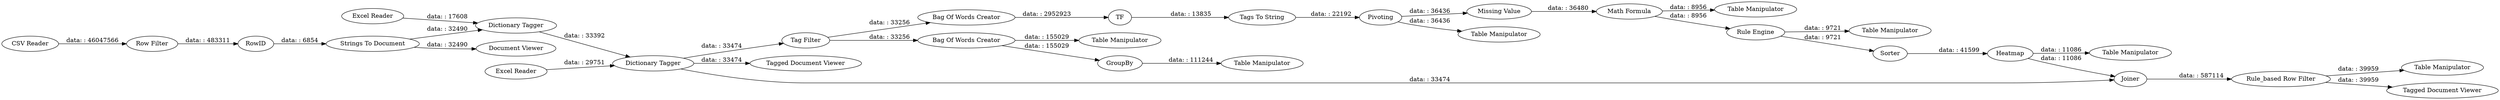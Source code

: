 digraph {
	"4740686487336825127_880" [label="Math Formula"]
	"4740686487336825127_892" [label=Pivoting]
	"4740686487336825127_912" [label="Rule_based Row Filter"]
	"4740686487336825127_313" [label="Missing Value"]
	"4740686487336825127_908" [label=Heatmap]
	"4740686487336825127_131" [label="Excel Reader"]
	"4740686487336825127_891" [label="Tags To String"]
	"4740686487336825127_29" [label="Document Viewer"]
	"4740686487336825127_305" [label="Bag Of Words Creator"]
	"4740686487336825127_136" [label="Tag Filter"]
	"4740686487336825127_901" [label="Table Manipulator"]
	"4740686487336825127_141" [label="Tagged Document Viewer"]
	"4740686487336825127_906" [label="Table Manipulator"]
	"4740686487336825127_913" [label="Table Manipulator"]
	"4740686487336825127_134" [label="Dictionary Tagger"]
	"4740686487336825127_902" [label="Table Manipulator"]
	"4740686487336825127_903" [label="CSV Reader"]
	"4740686487336825127_914" [label="Table Manipulator"]
	"4740686487336825127_21" [label="Strings To Document"]
	"4740686487336825127_907" [label="Table Manipulator"]
	"4740686487336825127_138" [label="Dictionary Tagger"]
	"4740686487336825127_132" [label="Excel Reader"]
	"4740686487336825127_309" [label="Rule Engine"]
	"4740686487336825127_905" [label="Table Manipulator"]
	"4740686487336825127_890" [label=TF]
	"4740686487336825127_911" [label=Joiner]
	"4740686487336825127_909" [label=Sorter]
	"4740686487336825127_20" [label=RowID]
	"4740686487336825127_904" [label="Row Filter"]
	"4740686487336825127_137" [label="Bag Of Words Creator"]
	"4740686487336825127_910" [label="Tagged Document Viewer"]
	"4740686487336825127_133" [label=GroupBy]
	"4740686487336825127_890" -> "4740686487336825127_891" [label="data: : 13835"]
	"4740686487336825127_20" -> "4740686487336825127_21" [label="data: : 6854"]
	"4740686487336825127_133" -> "4740686487336825127_902" [label="data: : 111244"]
	"4740686487336825127_309" -> "4740686487336825127_909" [label="data: : 9721"]
	"4740686487336825127_134" -> "4740686487336825127_141" [label="data: : 33474"]
	"4740686487336825127_136" -> "4740686487336825127_305" [label="data: : 33256"]
	"4740686487336825127_912" -> "4740686487336825127_910" [label="data: : 39959"]
	"4740686487336825127_313" -> "4740686487336825127_880" [label="data: : 36480"]
	"4740686487336825127_908" -> "4740686487336825127_913" [label="data: : 11086"]
	"4740686487336825127_903" -> "4740686487336825127_904" [label="data: : 46047566"]
	"4740686487336825127_911" -> "4740686487336825127_912" [label="data: : 587114"]
	"4740686487336825127_132" -> "4740686487336825127_134" [label="data: : 29751"]
	"4740686487336825127_904" -> "4740686487336825127_20" [label="data: : 483311"]
	"4740686487336825127_880" -> "4740686487336825127_309" [label="data: : 8956"]
	"4740686487336825127_136" -> "4740686487336825127_137" [label="data: : 33256"]
	"4740686487336825127_21" -> "4740686487336825127_29" [label="data: : 32490"]
	"4740686487336825127_131" -> "4740686487336825127_138" [label="data: : 17608"]
	"4740686487336825127_891" -> "4740686487336825127_892" [label="data: : 22192"]
	"4740686487336825127_908" -> "4740686487336825127_911" [label="data: : 11086"]
	"4740686487336825127_912" -> "4740686487336825127_914" [label="data: : 39959"]
	"4740686487336825127_880" -> "4740686487336825127_906" [label="data: : 8956"]
	"4740686487336825127_21" -> "4740686487336825127_138" [label="data: : 32490"]
	"4740686487336825127_138" -> "4740686487336825127_134" [label="data: : 33392"]
	"4740686487336825127_134" -> "4740686487336825127_136" [label="data: : 33474"]
	"4740686487336825127_309" -> "4740686487336825127_907" [label="data: : 9721"]
	"4740686487336825127_134" -> "4740686487336825127_911" [label="data: : 33474"]
	"4740686487336825127_892" -> "4740686487336825127_905" [label="data: : 36436"]
	"4740686487336825127_909" -> "4740686487336825127_908" [label="data: : 41599"]
	"4740686487336825127_137" -> "4740686487336825127_901" [label="data: : 155029"]
	"4740686487336825127_137" -> "4740686487336825127_133" [label="data: : 155029"]
	"4740686487336825127_305" -> "4740686487336825127_890" [label="data: : 2952923"]
	"4740686487336825127_892" -> "4740686487336825127_313" [label="data: : 36436"]
	rankdir=LR
}
